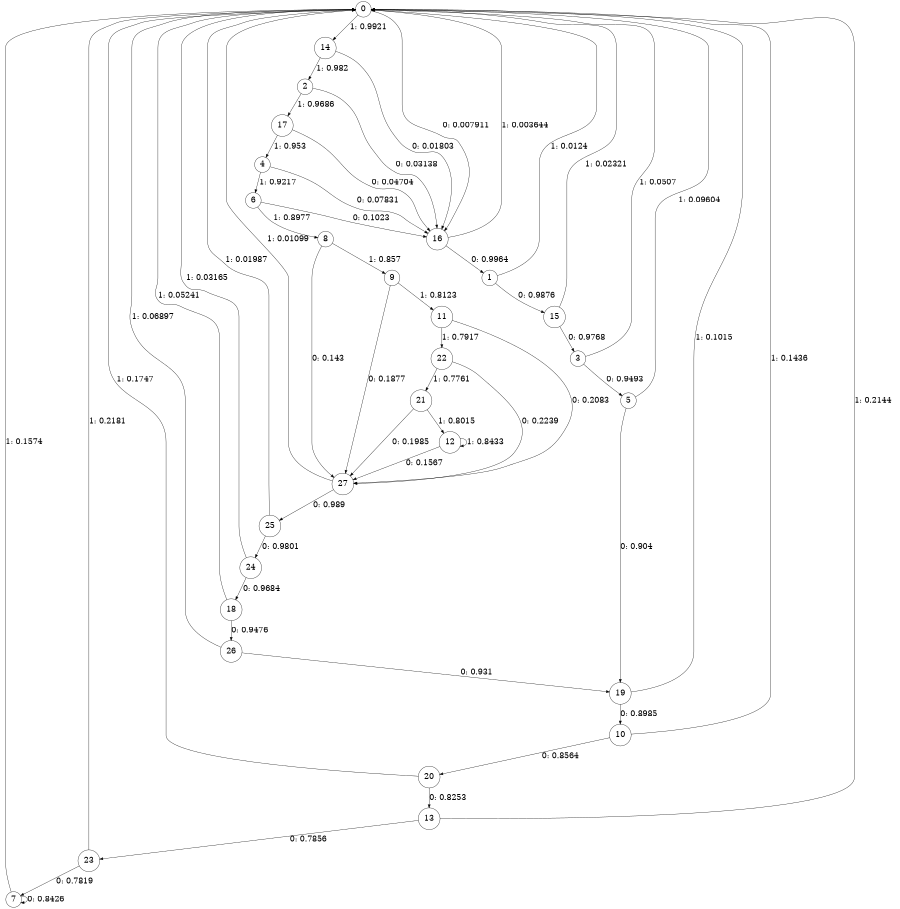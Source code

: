 digraph "ch3source_phase3_L13" {
size = "6,8.5";
ratio = "fill";
node [shape = circle];
node [fontsize = 24];
edge [fontsize = 24];
0 -> 16 [label = "0: 0.007911  "];
0 -> 14 [label = "1: 0.9921   "];
1 -> 15 [label = "0: 0.9876   "];
1 -> 0 [label = "1: 0.0124   "];
2 -> 16 [label = "0: 0.03138  "];
2 -> 17 [label = "1: 0.9686   "];
3 -> 5 [label = "0: 0.9493   "];
3 -> 0 [label = "1: 0.0507   "];
4 -> 16 [label = "0: 0.07831  "];
4 -> 6 [label = "1: 0.9217   "];
5 -> 19 [label = "0: 0.904    "];
5 -> 0 [label = "1: 0.09604  "];
6 -> 16 [label = "0: 0.1023   "];
6 -> 8 [label = "1: 0.8977   "];
7 -> 7 [label = "0: 0.8426   "];
7 -> 0 [label = "1: 0.1574   "];
8 -> 27 [label = "0: 0.143    "];
8 -> 9 [label = "1: 0.857    "];
9 -> 27 [label = "0: 0.1877   "];
9 -> 11 [label = "1: 0.8123   "];
10 -> 20 [label = "0: 0.8564   "];
10 -> 0 [label = "1: 0.1436   "];
11 -> 27 [label = "0: 0.2083   "];
11 -> 22 [label = "1: 0.7917   "];
12 -> 27 [label = "0: 0.1567   "];
12 -> 12 [label = "1: 0.8433   "];
13 -> 23 [label = "0: 0.7856   "];
13 -> 0 [label = "1: 0.2144   "];
14 -> 16 [label = "0: 0.01803  "];
14 -> 2 [label = "1: 0.982    "];
15 -> 3 [label = "0: 0.9768   "];
15 -> 0 [label = "1: 0.02321  "];
16 -> 1 [label = "0: 0.9964   "];
16 -> 0 [label = "1: 0.003644  "];
17 -> 16 [label = "0: 0.04704  "];
17 -> 4 [label = "1: 0.953    "];
18 -> 26 [label = "0: 0.9476   "];
18 -> 0 [label = "1: 0.05241  "];
19 -> 10 [label = "0: 0.8985   "];
19 -> 0 [label = "1: 0.1015   "];
20 -> 13 [label = "0: 0.8253   "];
20 -> 0 [label = "1: 0.1747   "];
21 -> 27 [label = "0: 0.1985   "];
21 -> 12 [label = "1: 0.8015   "];
22 -> 27 [label = "0: 0.2239   "];
22 -> 21 [label = "1: 0.7761   "];
23 -> 7 [label = "0: 0.7819   "];
23 -> 0 [label = "1: 0.2181   "];
24 -> 18 [label = "0: 0.9684   "];
24 -> 0 [label = "1: 0.03165  "];
25 -> 24 [label = "0: 0.9801   "];
25 -> 0 [label = "1: 0.01987  "];
26 -> 19 [label = "0: 0.931    "];
26 -> 0 [label = "1: 0.06897  "];
27 -> 25 [label = "0: 0.989    "];
27 -> 0 [label = "1: 0.01099  "];
}